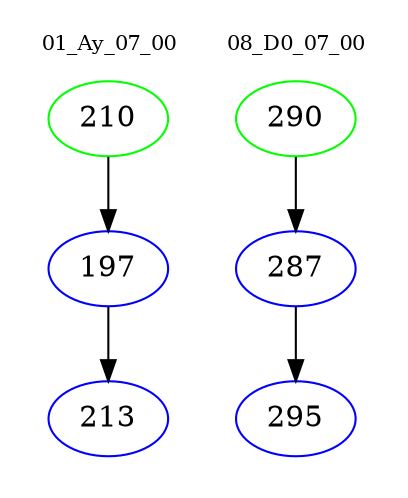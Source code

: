 digraph{
subgraph cluster_0 {
color = white
label = "01_Ay_07_00";
fontsize=10;
T0_210 [label="210", color="green"]
T0_210 -> T0_197 [color="black"]
T0_197 [label="197", color="blue"]
T0_197 -> T0_213 [color="black"]
T0_213 [label="213", color="blue"]
}
subgraph cluster_1 {
color = white
label = "08_D0_07_00";
fontsize=10;
T1_290 [label="290", color="green"]
T1_290 -> T1_287 [color="black"]
T1_287 [label="287", color="blue"]
T1_287 -> T1_295 [color="black"]
T1_295 [label="295", color="blue"]
}
}

